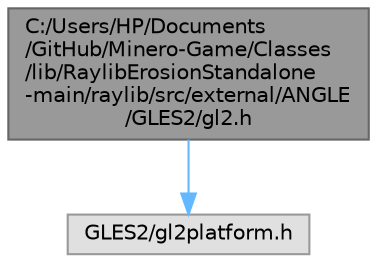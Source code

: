 digraph "C:/Users/HP/Documents/GitHub/Minero-Game/Classes/lib/RaylibErosionStandalone-main/raylib/src/external/ANGLE/GLES2/gl2.h"
{
 // LATEX_PDF_SIZE
  bgcolor="transparent";
  edge [fontname=Helvetica,fontsize=10,labelfontname=Helvetica,labelfontsize=10];
  node [fontname=Helvetica,fontsize=10,shape=box,height=0.2,width=0.4];
  Node1 [id="Node000001",label="C:/Users/HP/Documents\l/GitHub/Minero-Game/Classes\l/lib/RaylibErosionStandalone\l-main/raylib/src/external/ANGLE\l/GLES2/gl2.h",height=0.2,width=0.4,color="gray40", fillcolor="grey60", style="filled", fontcolor="black",tooltip=" "];
  Node1 -> Node2 [id="edge1_Node000001_Node000002",color="steelblue1",style="solid",tooltip=" "];
  Node2 [id="Node000002",label="GLES2/gl2platform.h",height=0.2,width=0.4,color="grey60", fillcolor="#E0E0E0", style="filled",tooltip=" "];
}
